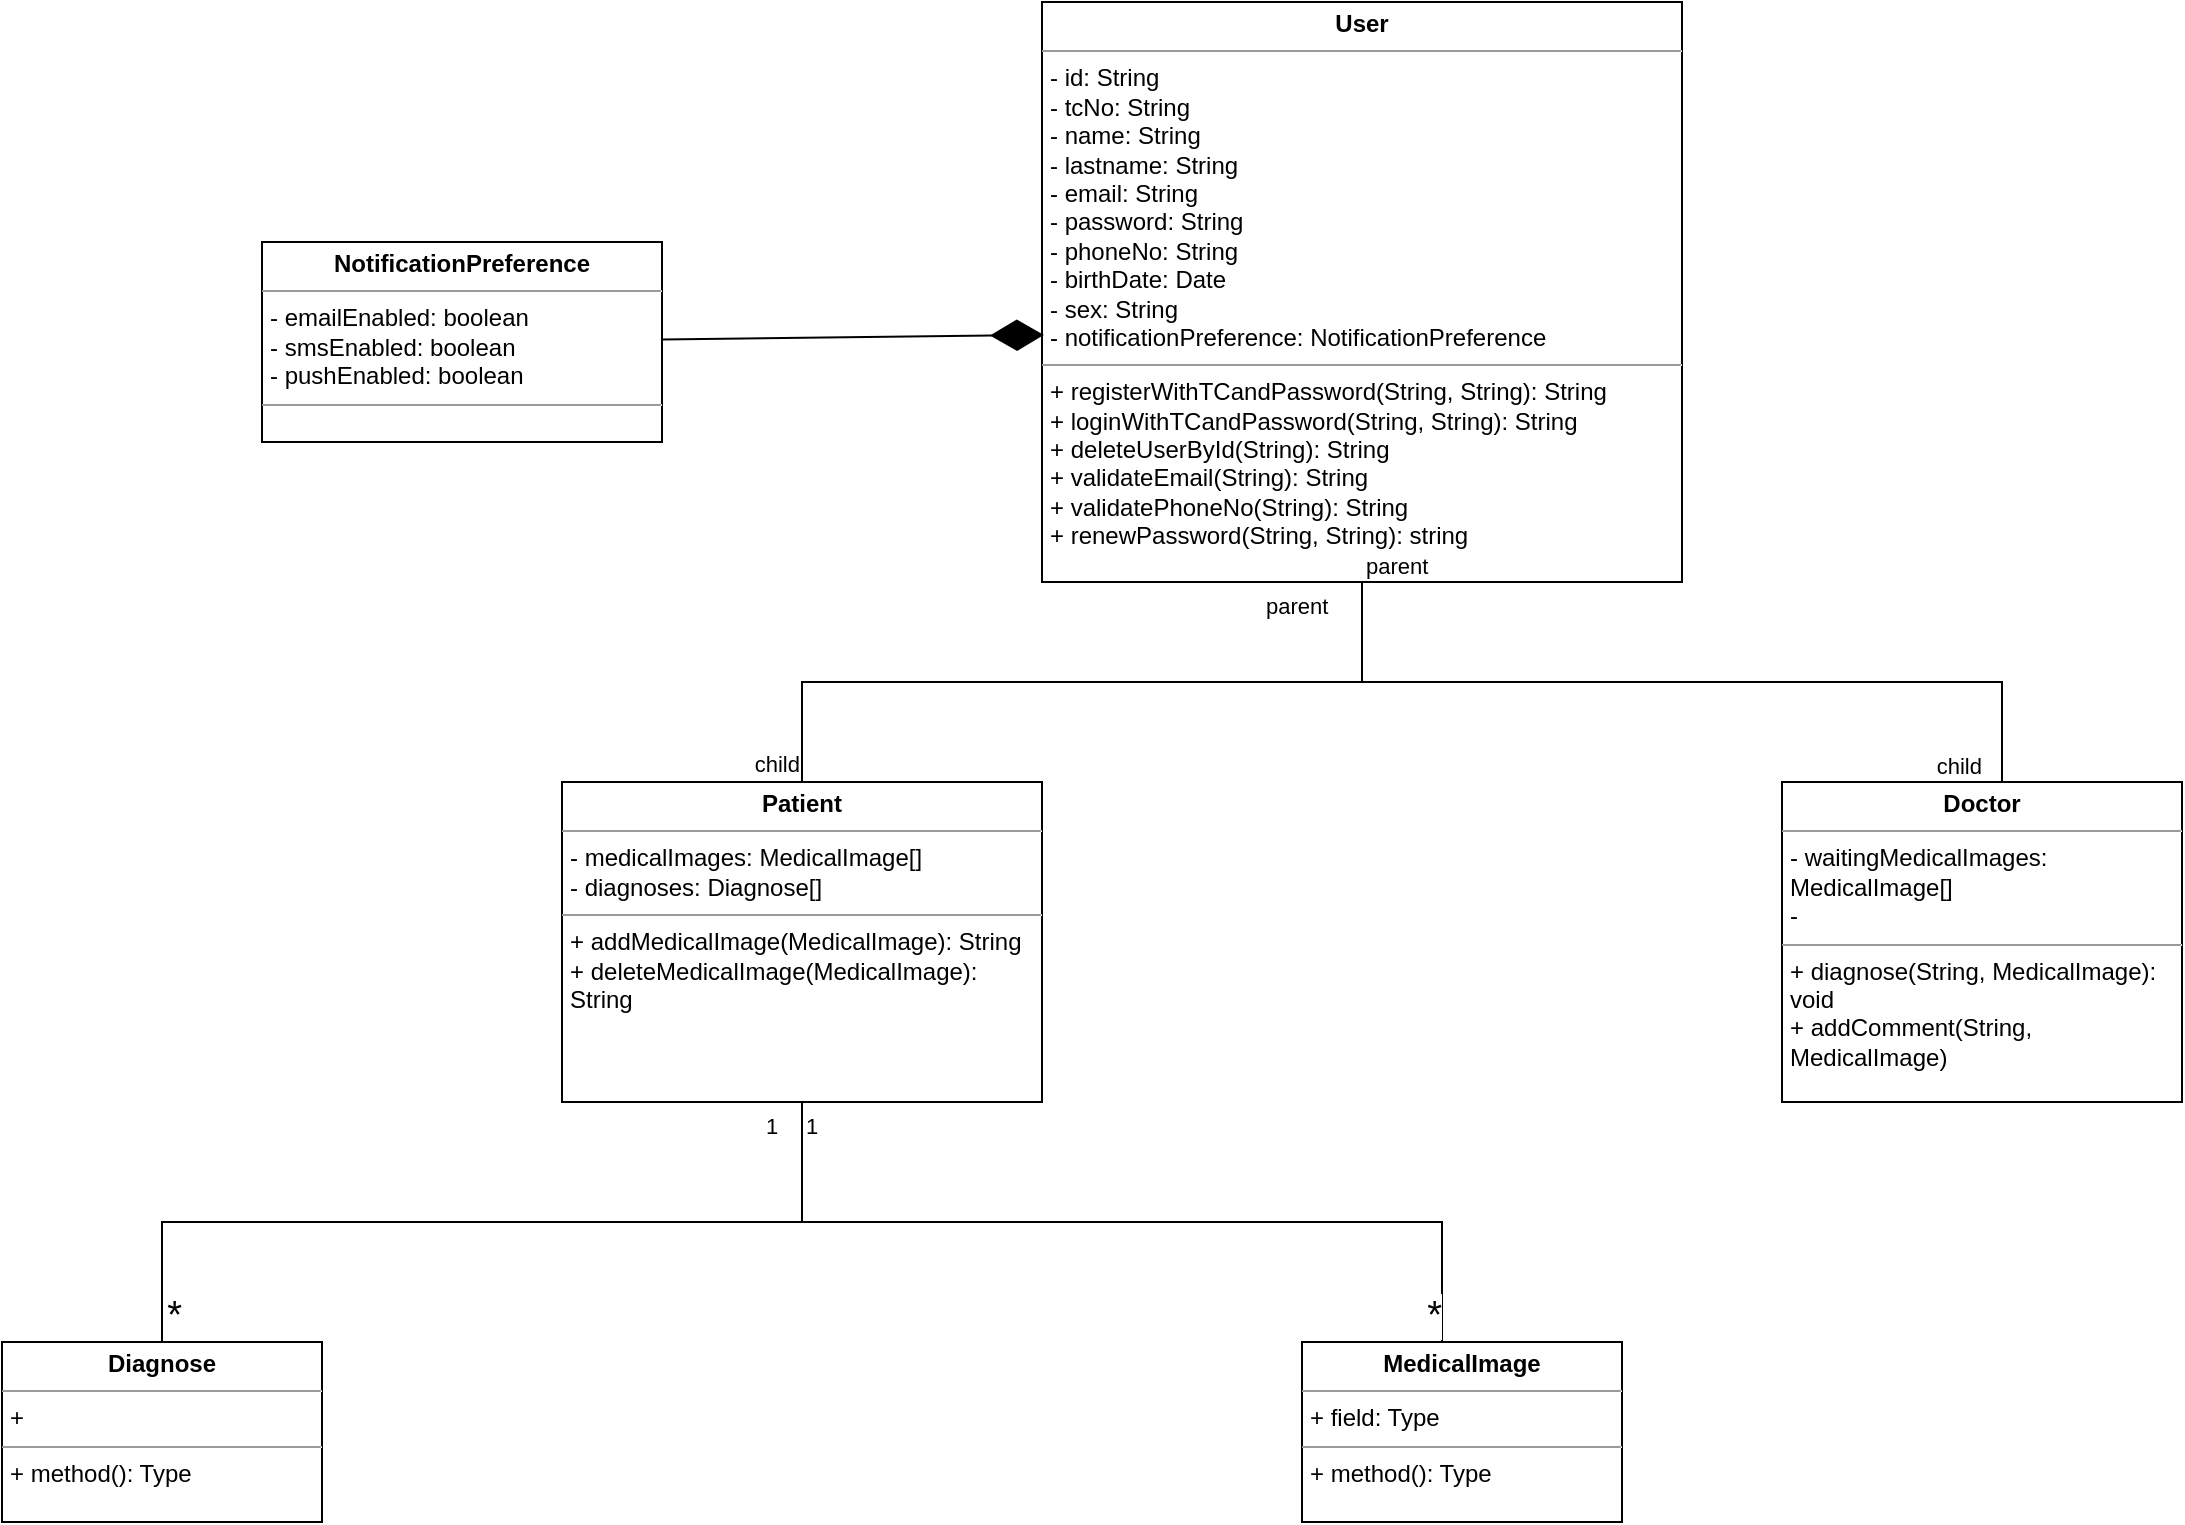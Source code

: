 <mxfile version="22.1.5" type="github">
  <diagram name="Page-1" id="C0edTxQISSR7YkT9q-Mf">
    <mxGraphModel dx="2327" dy="763" grid="1" gridSize="10" guides="1" tooltips="1" connect="1" arrows="1" fold="1" page="1" pageScale="1" pageWidth="827" pageHeight="1169" math="0" shadow="0">
      <root>
        <mxCell id="0" />
        <mxCell id="1" parent="0" />
        <mxCell id="ESNyg1Bcx6jrkvFsVH8l-1" value="&lt;p style=&quot;margin:0px;margin-top:4px;text-align:center;&quot;&gt;&lt;b&gt;User&lt;/b&gt;&lt;/p&gt;&lt;hr size=&quot;1&quot;&gt;&lt;p style=&quot;margin:0px;margin-left:4px;&quot;&gt;- id: String&lt;/p&gt;&lt;p style=&quot;margin:0px;margin-left:4px;&quot;&gt;- tcNo: String&lt;/p&gt;&lt;p style=&quot;margin:0px;margin-left:4px;&quot;&gt;- name: String&lt;/p&gt;&lt;p style=&quot;margin:0px;margin-left:4px;&quot;&gt;- lastname: String&lt;/p&gt;&lt;p style=&quot;margin:0px;margin-left:4px;&quot;&gt;- email: String&lt;/p&gt;&lt;p style=&quot;margin:0px;margin-left:4px;&quot;&gt;- password: String&lt;/p&gt;&lt;p style=&quot;margin:0px;margin-left:4px;&quot;&gt;- phoneNo: String&lt;/p&gt;&lt;p style=&quot;margin:0px;margin-left:4px;&quot;&gt;- birthDate: Date&lt;/p&gt;&lt;p style=&quot;margin:0px;margin-left:4px;&quot;&gt;- sex: String&lt;/p&gt;&lt;p style=&quot;margin:0px;margin-left:4px;&quot;&gt;- notificationPreference: NotificationPreference&lt;/p&gt;&lt;hr size=&quot;1&quot;&gt;&lt;p style=&quot;margin:0px;margin-left:4px;&quot;&gt;+ registerWithTCandPassword(String, String): String&lt;/p&gt;&lt;p style=&quot;margin:0px;margin-left:4px;&quot;&gt;+ loginWithTCandPassword(String, String): String&lt;/p&gt;&lt;p style=&quot;margin:0px;margin-left:4px;&quot;&gt;+ deleteUserById(String): String&lt;/p&gt;&lt;p style=&quot;margin:0px;margin-left:4px;&quot;&gt;+ validateEmail(String): String&lt;/p&gt;&lt;p style=&quot;margin:0px;margin-left:4px;&quot;&gt;+ validatePhoneNo(String): String&lt;/p&gt;&lt;p style=&quot;margin:0px;margin-left:4px;&quot;&gt;+ renewPassword(String, String): string&lt;/p&gt;" style="verticalAlign=top;align=left;overflow=fill;fontSize=12;fontFamily=Helvetica;html=1;whiteSpace=wrap;" parent="1" vertex="1">
          <mxGeometry x="160" y="30" width="320" height="290" as="geometry" />
        </mxCell>
        <mxCell id="Ly5rTBsL9am8pRCTYatH-5" value="&lt;p style=&quot;margin:0px;margin-top:4px;text-align:center;&quot;&gt;&lt;b&gt;Doctor&lt;/b&gt;&lt;/p&gt;&lt;hr size=&quot;1&quot;&gt;&lt;p style=&quot;margin:0px;margin-left:4px;&quot;&gt;- waitingMedicalImages: MedicalImage[]&lt;/p&gt;&lt;p style=&quot;margin:0px;margin-left:4px;&quot;&gt;-&amp;nbsp;&lt;/p&gt;&lt;hr size=&quot;1&quot;&gt;&lt;p style=&quot;margin:0px;margin-left:4px;&quot;&gt;+ diagnose(String, MedicalImage): void&lt;/p&gt;&lt;p style=&quot;margin:0px;margin-left:4px;&quot;&gt;+ addComment(String,&amp;nbsp; MedicalImage)&lt;/p&gt;" style="verticalAlign=top;align=left;overflow=fill;fontSize=12;fontFamily=Helvetica;html=1;whiteSpace=wrap;" parent="1" vertex="1">
          <mxGeometry x="530" y="420" width="200" height="160" as="geometry" />
        </mxCell>
        <mxCell id="Ly5rTBsL9am8pRCTYatH-6" value="&lt;p style=&quot;margin:0px;margin-top:4px;text-align:center;&quot;&gt;&lt;b&gt;Patient&lt;/b&gt;&lt;/p&gt;&lt;hr size=&quot;1&quot;&gt;&lt;p style=&quot;margin:0px;margin-left:4px;&quot;&gt;- medicalImages: MedicalImage[]&lt;/p&gt;&lt;p style=&quot;margin:0px;margin-left:4px;&quot;&gt;- diagnoses: Diagnose[]&lt;span style=&quot;background-color: initial;&quot;&gt;&amp;nbsp;&lt;/span&gt;&lt;/p&gt;&lt;hr size=&quot;1&quot;&gt;&lt;p style=&quot;margin:0px;margin-left:4px;&quot;&gt;+ addMedicalImage(MedicalImage): String&lt;/p&gt;&lt;p style=&quot;margin:0px;margin-left:4px;&quot;&gt;+ deleteMedicalImage(MedicalImage): String&lt;/p&gt;&lt;p style=&quot;margin:0px;margin-left:4px;&quot;&gt;&lt;br&gt;&lt;/p&gt;" style="verticalAlign=top;align=left;overflow=fill;fontSize=12;fontFamily=Helvetica;html=1;whiteSpace=wrap;" parent="1" vertex="1">
          <mxGeometry x="-80" y="420" width="240" height="160" as="geometry" />
        </mxCell>
        <mxCell id="Ly5rTBsL9am8pRCTYatH-11" value="&lt;p style=&quot;margin:0px;margin-top:4px;text-align:center;&quot;&gt;&lt;b&gt;NotificationPreference&lt;/b&gt;&lt;/p&gt;&lt;hr size=&quot;1&quot;&gt;&lt;p style=&quot;margin:0px;margin-left:4px;&quot;&gt;- emailEnabled: boolean&lt;/p&gt;&lt;p style=&quot;margin:0px;margin-left:4px;&quot;&gt;- smsEnabled: boolean&lt;/p&gt;&lt;p style=&quot;margin:0px;margin-left:4px;&quot;&gt;&lt;span style=&quot;background-color: initial;&quot;&gt;- pushEnabled: boolean&lt;/span&gt;&lt;/p&gt;&lt;hr size=&quot;1&quot;&gt;&lt;p style=&quot;margin:0px;margin-left:4px;&quot;&gt;&lt;br&gt;&lt;/p&gt;" style="verticalAlign=top;align=left;overflow=fill;fontSize=12;fontFamily=Helvetica;html=1;whiteSpace=wrap;" parent="1" vertex="1">
          <mxGeometry x="-230" y="150" width="200" height="100" as="geometry" />
        </mxCell>
        <mxCell id="P2__GVPc3QSUGddowUCa-1" value="" style="endArrow=none;html=1;edgeStyle=orthogonalEdgeStyle;rounded=0;entryX=0.5;entryY=0;entryDx=0;entryDy=0;exitX=0.5;exitY=1;exitDx=0;exitDy=0;" edge="1" parent="1" source="ESNyg1Bcx6jrkvFsVH8l-1" target="Ly5rTBsL9am8pRCTYatH-6">
          <mxGeometry relative="1" as="geometry">
            <mxPoint x="410" y="240" as="sourcePoint" />
            <mxPoint x="570" y="240" as="targetPoint" />
          </mxGeometry>
        </mxCell>
        <mxCell id="P2__GVPc3QSUGddowUCa-2" value="parent" style="edgeLabel;resizable=0;html=1;align=left;verticalAlign=bottom;" connectable="0" vertex="1" parent="P2__GVPc3QSUGddowUCa-1">
          <mxGeometry x="-1" relative="1" as="geometry">
            <mxPoint x="-50" y="20" as="offset" />
          </mxGeometry>
        </mxCell>
        <mxCell id="P2__GVPc3QSUGddowUCa-3" value="child" style="edgeLabel;resizable=0;html=1;align=right;verticalAlign=bottom;spacing=3;" connectable="0" vertex="1" parent="P2__GVPc3QSUGddowUCa-1">
          <mxGeometry x="1" relative="1" as="geometry">
            <mxPoint as="offset" />
          </mxGeometry>
        </mxCell>
        <mxCell id="P2__GVPc3QSUGddowUCa-7" value="" style="endArrow=diamondThin;endFill=1;endSize=24;html=1;rounded=0;entryX=0.003;entryY=0.574;entryDx=0;entryDy=0;entryPerimeter=0;" edge="1" parent="1" source="Ly5rTBsL9am8pRCTYatH-11" target="ESNyg1Bcx6jrkvFsVH8l-1">
          <mxGeometry width="160" relative="1" as="geometry">
            <mxPoint x="590" y="238.14" as="sourcePoint" />
            <mxPoint x="382.88" y="241.85" as="targetPoint" />
          </mxGeometry>
        </mxCell>
        <mxCell id="P2__GVPc3QSUGddowUCa-8" value="&lt;p style=&quot;margin:0px;margin-top:4px;text-align:center;&quot;&gt;&lt;b&gt;Diagnose&lt;/b&gt;&lt;/p&gt;&lt;hr size=&quot;1&quot;&gt;&lt;p style=&quot;margin:0px;margin-left:4px;&quot;&gt;+&amp;nbsp;&lt;/p&gt;&lt;hr size=&quot;1&quot;&gt;&lt;p style=&quot;margin:0px;margin-left:4px;&quot;&gt;+ method(): Type&lt;/p&gt;" style="verticalAlign=top;align=left;overflow=fill;fontSize=12;fontFamily=Helvetica;html=1;whiteSpace=wrap;" vertex="1" parent="1">
          <mxGeometry x="-360" y="700" width="160" height="90" as="geometry" />
        </mxCell>
        <mxCell id="P2__GVPc3QSUGddowUCa-9" value="&lt;p style=&quot;margin:0px;margin-top:4px;text-align:center;&quot;&gt;&lt;b&gt;MedicalImage&lt;/b&gt;&lt;/p&gt;&lt;hr size=&quot;1&quot;&gt;&lt;p style=&quot;margin:0px;margin-left:4px;&quot;&gt;+ field: Type&lt;/p&gt;&lt;hr size=&quot;1&quot;&gt;&lt;p style=&quot;margin:0px;margin-left:4px;&quot;&gt;+ method(): Type&lt;/p&gt;" style="verticalAlign=top;align=left;overflow=fill;fontSize=12;fontFamily=Helvetica;html=1;whiteSpace=wrap;" vertex="1" parent="1">
          <mxGeometry x="290" y="700" width="160" height="90" as="geometry" />
        </mxCell>
        <mxCell id="P2__GVPc3QSUGddowUCa-14" value="" style="endArrow=none;html=1;edgeStyle=orthogonalEdgeStyle;rounded=0;exitX=0.5;exitY=1;exitDx=0;exitDy=0;entryX=0.5;entryY=0;entryDx=0;entryDy=0;" edge="1" parent="1" source="Ly5rTBsL9am8pRCTYatH-6" target="P2__GVPc3QSUGddowUCa-8">
          <mxGeometry relative="1" as="geometry">
            <mxPoint x="310" y="640" as="sourcePoint" />
            <mxPoint x="270" y="800" as="targetPoint" />
          </mxGeometry>
        </mxCell>
        <mxCell id="P2__GVPc3QSUGddowUCa-15" value="1" style="edgeLabel;resizable=0;html=1;align=left;verticalAlign=bottom;" connectable="0" vertex="1" parent="P2__GVPc3QSUGddowUCa-14">
          <mxGeometry x="-1" relative="1" as="geometry">
            <mxPoint x="-20" y="20" as="offset" />
          </mxGeometry>
        </mxCell>
        <mxCell id="P2__GVPc3QSUGddowUCa-16" value="*" style="edgeLabel;resizable=0;html=1;align=right;verticalAlign=bottom;fontSize=19;" connectable="0" vertex="1" parent="P2__GVPc3QSUGddowUCa-14">
          <mxGeometry x="1" relative="1" as="geometry">
            <mxPoint x="10" as="offset" />
          </mxGeometry>
        </mxCell>
        <mxCell id="P2__GVPc3QSUGddowUCa-17" value="" style="endArrow=none;html=1;edgeStyle=orthogonalEdgeStyle;rounded=0;exitX=0.5;exitY=1;exitDx=0;exitDy=0;entryX=0.5;entryY=0;entryDx=0;entryDy=0;" edge="1" parent="1" source="Ly5rTBsL9am8pRCTYatH-6" target="P2__GVPc3QSUGddowUCa-9">
          <mxGeometry relative="1" as="geometry">
            <mxPoint x="276" y="620" as="sourcePoint" />
            <mxPoint x="480" y="700" as="targetPoint" />
            <Array as="points">
              <mxPoint x="40" y="640" />
              <mxPoint x="360" y="640" />
            </Array>
          </mxGeometry>
        </mxCell>
        <mxCell id="P2__GVPc3QSUGddowUCa-18" value="1" style="edgeLabel;resizable=0;html=1;align=left;verticalAlign=bottom;" connectable="0" vertex="1" parent="P2__GVPc3QSUGddowUCa-17">
          <mxGeometry x="-1" relative="1" as="geometry">
            <mxPoint y="20" as="offset" />
          </mxGeometry>
        </mxCell>
        <mxCell id="P2__GVPc3QSUGddowUCa-19" value="*" style="edgeLabel;resizable=0;html=1;align=right;verticalAlign=bottom;fontSize=19;" connectable="0" vertex="1" parent="P2__GVPc3QSUGddowUCa-17">
          <mxGeometry x="1" relative="1" as="geometry">
            <mxPoint x="-10" as="offset" />
          </mxGeometry>
        </mxCell>
        <mxCell id="P2__GVPc3QSUGddowUCa-21" value="" style="endArrow=none;html=1;edgeStyle=orthogonalEdgeStyle;rounded=0;exitX=0.5;exitY=1;exitDx=0;exitDy=0;entryX=0.5;entryY=0;entryDx=0;entryDy=0;" edge="1" parent="1" source="ESNyg1Bcx6jrkvFsVH8l-1" target="Ly5rTBsL9am8pRCTYatH-5">
          <mxGeometry relative="1" as="geometry">
            <mxPoint x="10" y="280" as="sourcePoint" />
            <mxPoint x="170" y="280" as="targetPoint" />
            <Array as="points">
              <mxPoint x="320" y="370" />
              <mxPoint x="640" y="370" />
              <mxPoint x="640" y="420" />
            </Array>
          </mxGeometry>
        </mxCell>
        <mxCell id="P2__GVPc3QSUGddowUCa-22" value="parent" style="edgeLabel;resizable=0;html=1;align=left;verticalAlign=bottom;" connectable="0" vertex="1" parent="P2__GVPc3QSUGddowUCa-21">
          <mxGeometry x="-1" relative="1" as="geometry" />
        </mxCell>
        <mxCell id="P2__GVPc3QSUGddowUCa-23" value="child" style="edgeLabel;resizable=0;html=1;align=right;verticalAlign=bottom;" connectable="0" vertex="1" parent="P2__GVPc3QSUGddowUCa-21">
          <mxGeometry x="1" relative="1" as="geometry" />
        </mxCell>
      </root>
    </mxGraphModel>
  </diagram>
</mxfile>
